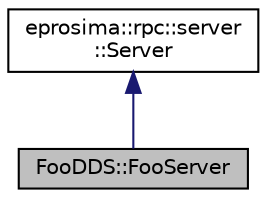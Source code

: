 digraph "FooDDS::FooServer"
{
  edge [fontname="Helvetica",fontsize="10",labelfontname="Helvetica",labelfontsize="10"];
  node [fontname="Helvetica",fontsize="10",shape=record];
  Node1 [label="FooDDS::FooServer",height=0.2,width=0.4,color="black", fillcolor="grey75", style="filled" fontcolor="black"];
  Node2 -> Node1 [dir="back",color="midnightblue",fontsize="10",style="solid",fontname="Helvetica"];
  Node2 [label="eprosima::rpc::server\l::Server",height=0.2,width=0.4,color="black", fillcolor="white", style="filled",URL="$classeprosima_1_1rpc_1_1server_1_1_server.html",tooltip="This class implements the common functionalities that any server has. "];
}
